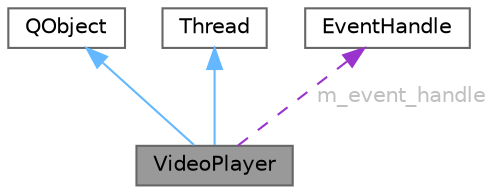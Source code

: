 digraph "VideoPlayer"
{
 // LATEX_PDF_SIZE
  bgcolor="transparent";
  edge [fontname=Helvetica,fontsize=10,labelfontname=Helvetica,labelfontsize=10];
  node [fontname=Helvetica,fontsize=10,shape=box,height=0.2,width=0.4];
  Node1 [id="Node000001",label="VideoPlayer",height=0.2,width=0.4,color="gray40", fillcolor="grey60", style="filled", fontcolor="black",tooltip="多媒体播放器类"];
  Node2 -> Node1 [id="edge1_Node000001_Node000002",dir="back",color="steelblue1",style="solid",tooltip=" "];
  Node2 [id="Node000002",label="QObject",height=0.2,width=0.4,color="gray40", fillcolor="white", style="filled",tooltip=" "];
  Node3 -> Node1 [id="edge2_Node000001_Node000003",dir="back",color="steelblue1",style="solid",tooltip=" "];
  Node3 [id="Node000003",label="Thread",height=0.2,width=0.4,color="gray40", fillcolor="white", style="filled",URL="$class_util_1_1_thread.html",tooltip="线程管理类"];
  Node4 -> Node1 [id="edge3_Node000001_Node000004",dir="back",color="darkorchid3",style="dashed",tooltip=" ",label=" m_event_handle",fontcolor="grey" ];
  Node4 [id="Node000004",label="EventHandle",height=0.2,width=0.4,color="gray40", fillcolor="white", style="filled",URL="$class_video_player_1_1_event_handle.html",tooltip="事件处理接口"];
}
